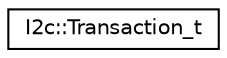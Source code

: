 digraph "Graphical Class Hierarchy"
{
  edge [fontname="Helvetica",fontsize="10",labelfontname="Helvetica",labelfontsize="10"];
  node [fontname="Helvetica",fontsize="10",shape=record];
  rankdir="LR";
  Node1 [label="I2c::Transaction_t",height=0.2,width=0.4,color="black", fillcolor="white", style="filled",URL="$dc/d3e/structI2c_1_1Transaction__t.html"];
}
